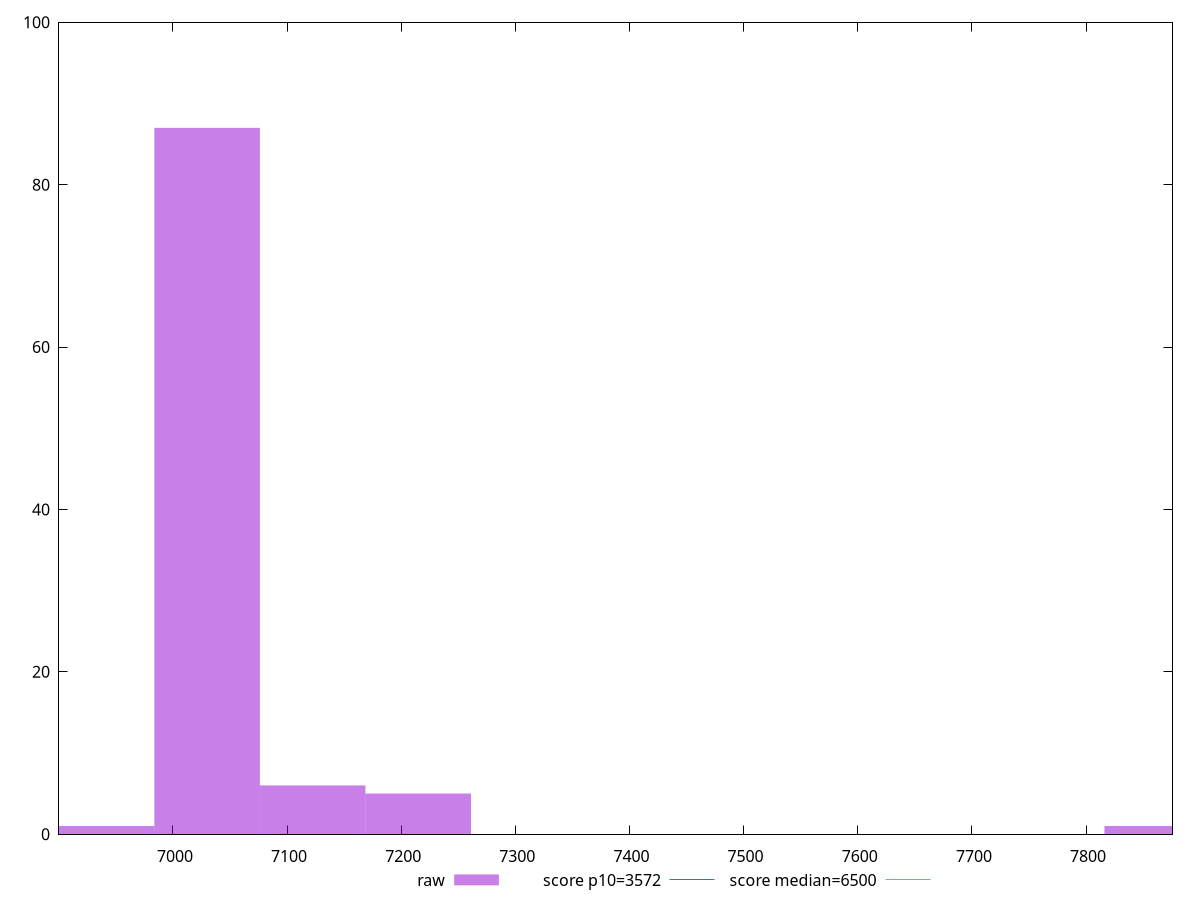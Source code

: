 reset

$raw <<EOF
7862.392425171965 1
7029.903815447875 87
6937.405081034087 1
7214.901284275451 5
7122.402549861663 6
EOF

set key outside below
set boxwidth 92.49873441378783
set xrange [6900.1359999999995:7875.785]
set yrange [0:100]
set trange [0:100]
set style fill transparent solid 0.5 noborder

set parametric
set terminal svg size 640, 490 enhanced background rgb 'white'
set output "reports/report_00031_2021-02-24T23-18-18.084Z/first-cpu-idle/samples/astro/raw/histogram.svg"

plot $raw title "raw" with boxes, \
     3572,t title "score p10=3572", \
     6500,t title "score median=6500"

reset
